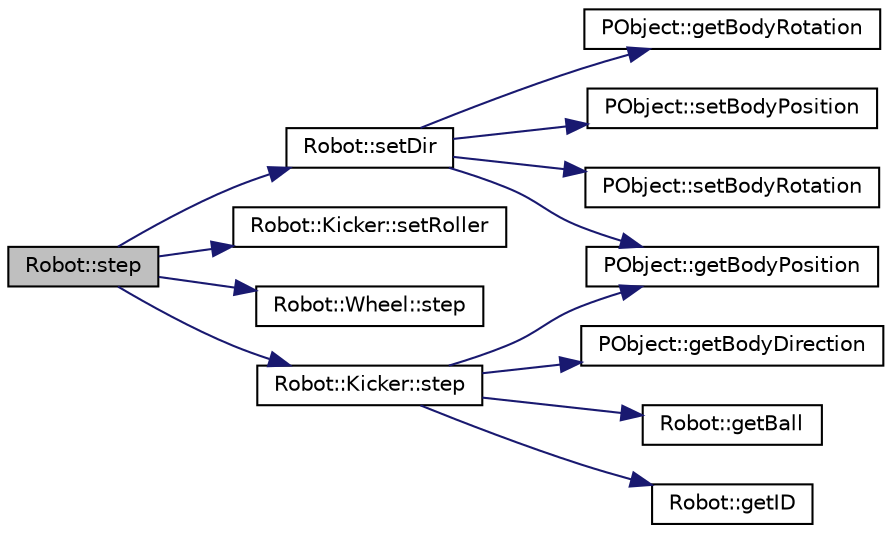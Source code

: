 digraph "Robot::step"
{
 // INTERACTIVE_SVG=YES
  edge [fontname="Helvetica",fontsize="10",labelfontname="Helvetica",labelfontsize="10"];
  node [fontname="Helvetica",fontsize="10",shape=record];
  rankdir="LR";
  Node1 [label="Robot::step",height=0.2,width=0.4,color="black", fillcolor="grey75", style="filled", fontcolor="black"];
  Node1 -> Node2 [color="midnightblue",fontsize="10",style="solid",fontname="Helvetica"];
  Node2 [label="Robot::setDir",height=0.2,width=0.4,color="black", fillcolor="white", style="filled",URL="$d4/d84/class_robot.html#a477e45893bbd07b5ff94f36f6fed12c6"];
  Node2 -> Node3 [color="midnightblue",fontsize="10",style="solid",fontname="Helvetica"];
  Node3 [label="PObject::getBodyPosition",height=0.2,width=0.4,color="black", fillcolor="white", style="filled",URL="$d1/d18/class_p_object.html#aa490b8b18ef6a51e9816d0da40da237d"];
  Node2 -> Node4 [color="midnightblue",fontsize="10",style="solid",fontname="Helvetica"];
  Node4 [label="PObject::getBodyRotation",height=0.2,width=0.4,color="black", fillcolor="white", style="filled",URL="$d1/d18/class_p_object.html#affbd2be80d75e8311b7ec9f42b24d439"];
  Node2 -> Node5 [color="midnightblue",fontsize="10",style="solid",fontname="Helvetica"];
  Node5 [label="PObject::setBodyPosition",height=0.2,width=0.4,color="black", fillcolor="white", style="filled",URL="$d1/d18/class_p_object.html#a43b4248e78b3f3934dfc329a57eb0688"];
  Node2 -> Node6 [color="midnightblue",fontsize="10",style="solid",fontname="Helvetica"];
  Node6 [label="PObject::setBodyRotation",height=0.2,width=0.4,color="black", fillcolor="white", style="filled",URL="$d1/d18/class_p_object.html#acfa7612aa632c8402cc7b44eb31f53a1"];
  Node1 -> Node7 [color="midnightblue",fontsize="10",style="solid",fontname="Helvetica"];
  Node7 [label="Robot::Kicker::setRoller",height=0.2,width=0.4,color="black", fillcolor="white", style="filled",URL="$d0/df4/class_robot_1_1_kicker.html#ae95656d086e56cc10ff410b70efd57d8"];
  Node1 -> Node8 [color="midnightblue",fontsize="10",style="solid",fontname="Helvetica"];
  Node8 [label="Robot::Wheel::step",height=0.2,width=0.4,color="black", fillcolor="white", style="filled",URL="$dd/d2c/class_robot_1_1_wheel.html#a9b1550feccbdcbeda29f3425104947a3"];
  Node1 -> Node9 [color="midnightblue",fontsize="10",style="solid",fontname="Helvetica"];
  Node9 [label="Robot::Kicker::step",height=0.2,width=0.4,color="black", fillcolor="white", style="filled",URL="$d0/df4/class_robot_1_1_kicker.html#a18bc8a0a92f1b33b978482a2da6742e6"];
  Node9 -> Node10 [color="midnightblue",fontsize="10",style="solid",fontname="Helvetica"];
  Node10 [label="PObject::getBodyDirection",height=0.2,width=0.4,color="black", fillcolor="white", style="filled",URL="$d1/d18/class_p_object.html#af2a0c45a02b9bfcfca0d9bb982d90a2d"];
  Node9 -> Node11 [color="midnightblue",fontsize="10",style="solid",fontname="Helvetica"];
  Node11 [label="Robot::getBall",height=0.2,width=0.4,color="black", fillcolor="white", style="filled",URL="$d4/d84/class_robot.html#a8ca7b39845a8917ae3b1fd1cf2691f4a"];
  Node9 -> Node12 [color="midnightblue",fontsize="10",style="solid",fontname="Helvetica"];
  Node12 [label="Robot::getID",height=0.2,width=0.4,color="black", fillcolor="white", style="filled",URL="$d4/d84/class_robot.html#aee41eb922736dbb951804ae682a1db67"];
  Node9 -> Node3 [color="midnightblue",fontsize="10",style="solid",fontname="Helvetica"];
}
